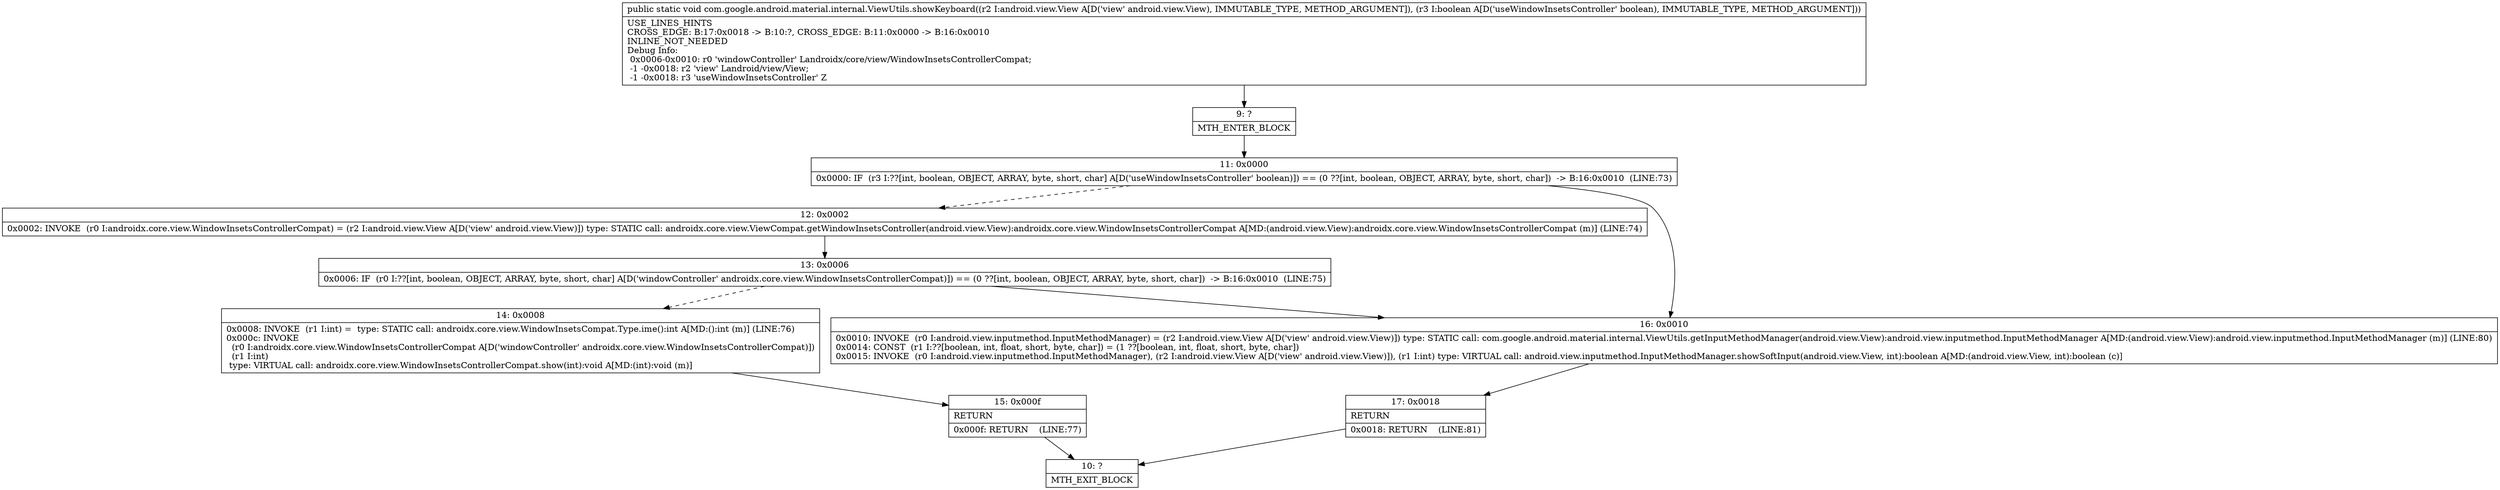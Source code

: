 digraph "CFG forcom.google.android.material.internal.ViewUtils.showKeyboard(Landroid\/view\/View;Z)V" {
Node_9 [shape=record,label="{9\:\ ?|MTH_ENTER_BLOCK\l}"];
Node_11 [shape=record,label="{11\:\ 0x0000|0x0000: IF  (r3 I:??[int, boolean, OBJECT, ARRAY, byte, short, char] A[D('useWindowInsetsController' boolean)]) == (0 ??[int, boolean, OBJECT, ARRAY, byte, short, char])  \-\> B:16:0x0010  (LINE:73)\l}"];
Node_12 [shape=record,label="{12\:\ 0x0002|0x0002: INVOKE  (r0 I:androidx.core.view.WindowInsetsControllerCompat) = (r2 I:android.view.View A[D('view' android.view.View)]) type: STATIC call: androidx.core.view.ViewCompat.getWindowInsetsController(android.view.View):androidx.core.view.WindowInsetsControllerCompat A[MD:(android.view.View):androidx.core.view.WindowInsetsControllerCompat (m)] (LINE:74)\l}"];
Node_13 [shape=record,label="{13\:\ 0x0006|0x0006: IF  (r0 I:??[int, boolean, OBJECT, ARRAY, byte, short, char] A[D('windowController' androidx.core.view.WindowInsetsControllerCompat)]) == (0 ??[int, boolean, OBJECT, ARRAY, byte, short, char])  \-\> B:16:0x0010  (LINE:75)\l}"];
Node_14 [shape=record,label="{14\:\ 0x0008|0x0008: INVOKE  (r1 I:int) =  type: STATIC call: androidx.core.view.WindowInsetsCompat.Type.ime():int A[MD:():int (m)] (LINE:76)\l0x000c: INVOKE  \l  (r0 I:androidx.core.view.WindowInsetsControllerCompat A[D('windowController' androidx.core.view.WindowInsetsControllerCompat)])\l  (r1 I:int)\l type: VIRTUAL call: androidx.core.view.WindowInsetsControllerCompat.show(int):void A[MD:(int):void (m)]\l}"];
Node_15 [shape=record,label="{15\:\ 0x000f|RETURN\l|0x000f: RETURN    (LINE:77)\l}"];
Node_10 [shape=record,label="{10\:\ ?|MTH_EXIT_BLOCK\l}"];
Node_16 [shape=record,label="{16\:\ 0x0010|0x0010: INVOKE  (r0 I:android.view.inputmethod.InputMethodManager) = (r2 I:android.view.View A[D('view' android.view.View)]) type: STATIC call: com.google.android.material.internal.ViewUtils.getInputMethodManager(android.view.View):android.view.inputmethod.InputMethodManager A[MD:(android.view.View):android.view.inputmethod.InputMethodManager (m)] (LINE:80)\l0x0014: CONST  (r1 I:??[boolean, int, float, short, byte, char]) = (1 ??[boolean, int, float, short, byte, char]) \l0x0015: INVOKE  (r0 I:android.view.inputmethod.InputMethodManager), (r2 I:android.view.View A[D('view' android.view.View)]), (r1 I:int) type: VIRTUAL call: android.view.inputmethod.InputMethodManager.showSoftInput(android.view.View, int):boolean A[MD:(android.view.View, int):boolean (c)]\l}"];
Node_17 [shape=record,label="{17\:\ 0x0018|RETURN\l|0x0018: RETURN    (LINE:81)\l}"];
MethodNode[shape=record,label="{public static void com.google.android.material.internal.ViewUtils.showKeyboard((r2 I:android.view.View A[D('view' android.view.View), IMMUTABLE_TYPE, METHOD_ARGUMENT]), (r3 I:boolean A[D('useWindowInsetsController' boolean), IMMUTABLE_TYPE, METHOD_ARGUMENT]))  | USE_LINES_HINTS\lCROSS_EDGE: B:17:0x0018 \-\> B:10:?, CROSS_EDGE: B:11:0x0000 \-\> B:16:0x0010\lINLINE_NOT_NEEDED\lDebug Info:\l  0x0006\-0x0010: r0 'windowController' Landroidx\/core\/view\/WindowInsetsControllerCompat;\l  \-1 \-0x0018: r2 'view' Landroid\/view\/View;\l  \-1 \-0x0018: r3 'useWindowInsetsController' Z\l}"];
MethodNode -> Node_9;Node_9 -> Node_11;
Node_11 -> Node_12[style=dashed];
Node_11 -> Node_16;
Node_12 -> Node_13;
Node_13 -> Node_14[style=dashed];
Node_13 -> Node_16;
Node_14 -> Node_15;
Node_15 -> Node_10;
Node_16 -> Node_17;
Node_17 -> Node_10;
}

